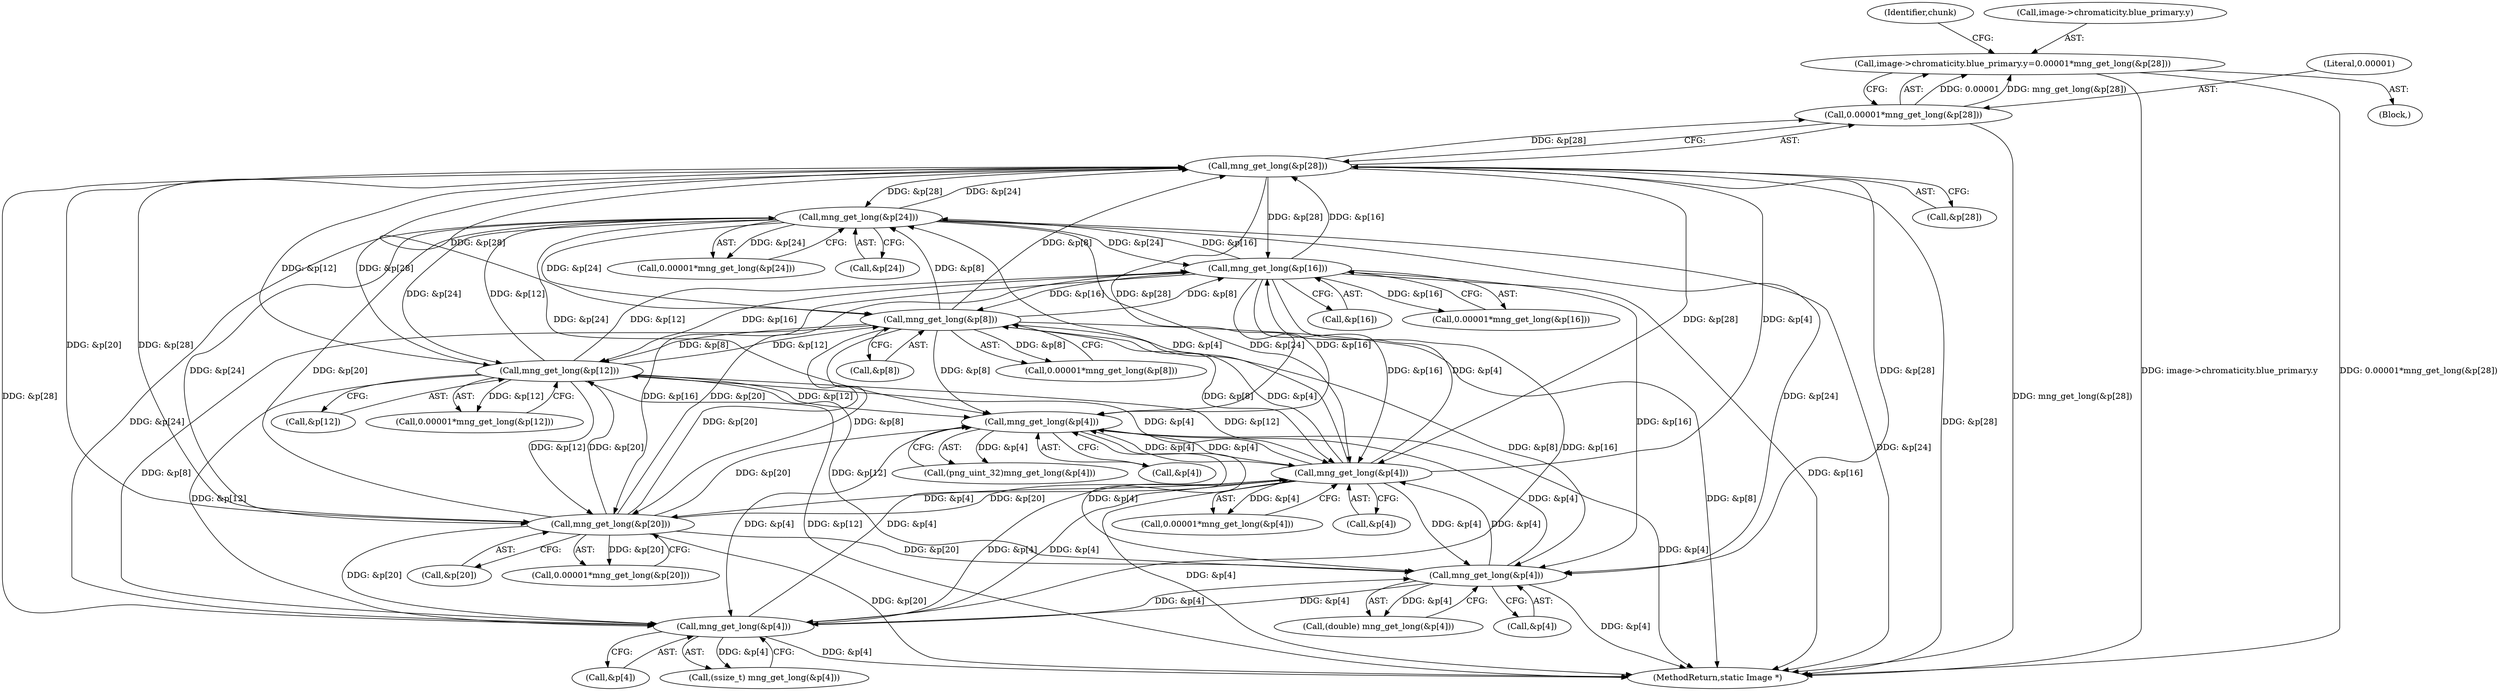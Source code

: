 digraph "0_ImageMagick_76efa969342568841ecf320b5a041685a6d24e0b@pointer" {
"1001384" [label="(Call,image->chromaticity.blue_primary.y=0.00001*mng_get_long(&p[28]))"];
"1001392" [label="(Call,0.00001*mng_get_long(&p[28]))"];
"1001394" [label="(Call,mng_get_long(&p[28]))"];
"1001379" [label="(Call,mng_get_long(&p[24]))"];
"1001349" [label="(Call,mng_get_long(&p[16]))"];
"1001319" [label="(Call,mng_get_long(&p[8]))"];
"1001334" [label="(Call,mng_get_long(&p[12]))"];
"1001364" [label="(Call,mng_get_long(&p[20]))"];
"1001304" [label="(Call,mng_get_long(&p[4]))"];
"1001544" [label="(Call,mng_get_long(&p[4]))"];
"1001610" [label="(Call,mng_get_long(&p[4]))"];
"1000470" [label="(Call,mng_get_long(&p[4]))"];
"1001319" [label="(Call,mng_get_long(&p[8]))"];
"1000468" [label="(Call,(png_uint_32)mng_get_long(&p[4]))"];
"1001335" [label="(Call,&p[12])"];
"1001610" [label="(Call,mng_get_long(&p[4]))"];
"1001350" [label="(Call,&p[16])"];
"1001332" [label="(Call,0.00001*mng_get_long(&p[12]))"];
"1001400" [label="(Identifier,chunk)"];
"1001302" [label="(Call,0.00001*mng_get_long(&p[4]))"];
"1001394" [label="(Call,mng_get_long(&p[28]))"];
"1001392" [label="(Call,0.00001*mng_get_long(&p[28]))"];
"1001362" [label="(Call,0.00001*mng_get_long(&p[20]))"];
"1001317" [label="(Call,0.00001*mng_get_long(&p[8]))"];
"1001305" [label="(Call,&p[4])"];
"1001385" [label="(Call,image->chromaticity.blue_primary.y)"];
"1001379" [label="(Call,mng_get_long(&p[24]))"];
"1001608" [label="(Call,(double) mng_get_long(&p[4]))"];
"1001545" [label="(Call,&p[4])"];
"1001349" [label="(Call,mng_get_long(&p[16]))"];
"1002375" [label="(MethodReturn,static Image *)"];
"1001377" [label="(Call,0.00001*mng_get_long(&p[24]))"];
"1001334" [label="(Call,mng_get_long(&p[12]))"];
"1001365" [label="(Call,&p[20])"];
"1001320" [label="(Call,&p[8])"];
"1001544" [label="(Call,mng_get_long(&p[4]))"];
"1001380" [label="(Call,&p[24])"];
"1001347" [label="(Call,0.00001*mng_get_long(&p[16]))"];
"1000470" [label="(Call,mng_get_long(&p[4]))"];
"1001281" [label="(Block,)"];
"1000471" [label="(Call,&p[4])"];
"1001384" [label="(Call,image->chromaticity.blue_primary.y=0.00001*mng_get_long(&p[28]))"];
"1001304" [label="(Call,mng_get_long(&p[4]))"];
"1001393" [label="(Literal,0.00001)"];
"1001395" [label="(Call,&p[28])"];
"1001542" [label="(Call,(ssize_t) mng_get_long(&p[4]))"];
"1001364" [label="(Call,mng_get_long(&p[20]))"];
"1001611" [label="(Call,&p[4])"];
"1001384" -> "1001281"  [label="AST: "];
"1001384" -> "1001392"  [label="CFG: "];
"1001385" -> "1001384"  [label="AST: "];
"1001392" -> "1001384"  [label="AST: "];
"1001400" -> "1001384"  [label="CFG: "];
"1001384" -> "1002375"  [label="DDG: image->chromaticity.blue_primary.y"];
"1001384" -> "1002375"  [label="DDG: 0.00001*mng_get_long(&p[28])"];
"1001392" -> "1001384"  [label="DDG: 0.00001"];
"1001392" -> "1001384"  [label="DDG: mng_get_long(&p[28])"];
"1001392" -> "1001394"  [label="CFG: "];
"1001393" -> "1001392"  [label="AST: "];
"1001394" -> "1001392"  [label="AST: "];
"1001392" -> "1002375"  [label="DDG: mng_get_long(&p[28])"];
"1001394" -> "1001392"  [label="DDG: &p[28]"];
"1001394" -> "1001395"  [label="CFG: "];
"1001395" -> "1001394"  [label="AST: "];
"1001394" -> "1002375"  [label="DDG: &p[28]"];
"1001394" -> "1000470"  [label="DDG: &p[28]"];
"1001394" -> "1001304"  [label="DDG: &p[28]"];
"1001394" -> "1001319"  [label="DDG: &p[28]"];
"1001394" -> "1001334"  [label="DDG: &p[28]"];
"1001394" -> "1001349"  [label="DDG: &p[28]"];
"1001394" -> "1001364"  [label="DDG: &p[28]"];
"1001394" -> "1001379"  [label="DDG: &p[28]"];
"1001379" -> "1001394"  [label="DDG: &p[24]"];
"1001349" -> "1001394"  [label="DDG: &p[16]"];
"1001319" -> "1001394"  [label="DDG: &p[8]"];
"1001334" -> "1001394"  [label="DDG: &p[12]"];
"1001364" -> "1001394"  [label="DDG: &p[20]"];
"1001304" -> "1001394"  [label="DDG: &p[4]"];
"1001394" -> "1001544"  [label="DDG: &p[28]"];
"1001394" -> "1001610"  [label="DDG: &p[28]"];
"1001379" -> "1001377"  [label="AST: "];
"1001379" -> "1001380"  [label="CFG: "];
"1001380" -> "1001379"  [label="AST: "];
"1001377" -> "1001379"  [label="CFG: "];
"1001379" -> "1002375"  [label="DDG: &p[24]"];
"1001379" -> "1000470"  [label="DDG: &p[24]"];
"1001379" -> "1001304"  [label="DDG: &p[24]"];
"1001379" -> "1001319"  [label="DDG: &p[24]"];
"1001379" -> "1001334"  [label="DDG: &p[24]"];
"1001379" -> "1001349"  [label="DDG: &p[24]"];
"1001379" -> "1001364"  [label="DDG: &p[24]"];
"1001379" -> "1001377"  [label="DDG: &p[24]"];
"1001349" -> "1001379"  [label="DDG: &p[16]"];
"1001319" -> "1001379"  [label="DDG: &p[8]"];
"1001334" -> "1001379"  [label="DDG: &p[12]"];
"1001364" -> "1001379"  [label="DDG: &p[20]"];
"1001304" -> "1001379"  [label="DDG: &p[4]"];
"1001379" -> "1001544"  [label="DDG: &p[24]"];
"1001379" -> "1001610"  [label="DDG: &p[24]"];
"1001349" -> "1001347"  [label="AST: "];
"1001349" -> "1001350"  [label="CFG: "];
"1001350" -> "1001349"  [label="AST: "];
"1001347" -> "1001349"  [label="CFG: "];
"1001349" -> "1002375"  [label="DDG: &p[16]"];
"1001349" -> "1000470"  [label="DDG: &p[16]"];
"1001349" -> "1001304"  [label="DDG: &p[16]"];
"1001349" -> "1001319"  [label="DDG: &p[16]"];
"1001349" -> "1001334"  [label="DDG: &p[16]"];
"1001349" -> "1001347"  [label="DDG: &p[16]"];
"1001319" -> "1001349"  [label="DDG: &p[8]"];
"1001334" -> "1001349"  [label="DDG: &p[12]"];
"1001364" -> "1001349"  [label="DDG: &p[20]"];
"1001304" -> "1001349"  [label="DDG: &p[4]"];
"1001349" -> "1001364"  [label="DDG: &p[16]"];
"1001349" -> "1001544"  [label="DDG: &p[16]"];
"1001349" -> "1001610"  [label="DDG: &p[16]"];
"1001319" -> "1001317"  [label="AST: "];
"1001319" -> "1001320"  [label="CFG: "];
"1001320" -> "1001319"  [label="AST: "];
"1001317" -> "1001319"  [label="CFG: "];
"1001319" -> "1002375"  [label="DDG: &p[8]"];
"1001319" -> "1000470"  [label="DDG: &p[8]"];
"1001319" -> "1001304"  [label="DDG: &p[8]"];
"1001319" -> "1001317"  [label="DDG: &p[8]"];
"1001334" -> "1001319"  [label="DDG: &p[12]"];
"1001364" -> "1001319"  [label="DDG: &p[20]"];
"1001304" -> "1001319"  [label="DDG: &p[4]"];
"1001319" -> "1001334"  [label="DDG: &p[8]"];
"1001319" -> "1001364"  [label="DDG: &p[8]"];
"1001319" -> "1001544"  [label="DDG: &p[8]"];
"1001319" -> "1001610"  [label="DDG: &p[8]"];
"1001334" -> "1001332"  [label="AST: "];
"1001334" -> "1001335"  [label="CFG: "];
"1001335" -> "1001334"  [label="AST: "];
"1001332" -> "1001334"  [label="CFG: "];
"1001334" -> "1002375"  [label="DDG: &p[12]"];
"1001334" -> "1000470"  [label="DDG: &p[12]"];
"1001334" -> "1001304"  [label="DDG: &p[12]"];
"1001334" -> "1001332"  [label="DDG: &p[12]"];
"1001364" -> "1001334"  [label="DDG: &p[20]"];
"1001304" -> "1001334"  [label="DDG: &p[4]"];
"1001334" -> "1001364"  [label="DDG: &p[12]"];
"1001334" -> "1001544"  [label="DDG: &p[12]"];
"1001334" -> "1001610"  [label="DDG: &p[12]"];
"1001364" -> "1001362"  [label="AST: "];
"1001364" -> "1001365"  [label="CFG: "];
"1001365" -> "1001364"  [label="AST: "];
"1001362" -> "1001364"  [label="CFG: "];
"1001364" -> "1002375"  [label="DDG: &p[20]"];
"1001364" -> "1000470"  [label="DDG: &p[20]"];
"1001364" -> "1001304"  [label="DDG: &p[20]"];
"1001364" -> "1001362"  [label="DDG: &p[20]"];
"1001304" -> "1001364"  [label="DDG: &p[4]"];
"1001364" -> "1001544"  [label="DDG: &p[20]"];
"1001364" -> "1001610"  [label="DDG: &p[20]"];
"1001304" -> "1001302"  [label="AST: "];
"1001304" -> "1001305"  [label="CFG: "];
"1001305" -> "1001304"  [label="AST: "];
"1001302" -> "1001304"  [label="CFG: "];
"1001304" -> "1002375"  [label="DDG: &p[4]"];
"1001304" -> "1000470"  [label="DDG: &p[4]"];
"1001304" -> "1001302"  [label="DDG: &p[4]"];
"1001544" -> "1001304"  [label="DDG: &p[4]"];
"1001610" -> "1001304"  [label="DDG: &p[4]"];
"1000470" -> "1001304"  [label="DDG: &p[4]"];
"1001304" -> "1001544"  [label="DDG: &p[4]"];
"1001304" -> "1001610"  [label="DDG: &p[4]"];
"1001544" -> "1001542"  [label="AST: "];
"1001544" -> "1001545"  [label="CFG: "];
"1001545" -> "1001544"  [label="AST: "];
"1001542" -> "1001544"  [label="CFG: "];
"1001544" -> "1002375"  [label="DDG: &p[4]"];
"1001544" -> "1000470"  [label="DDG: &p[4]"];
"1001544" -> "1001542"  [label="DDG: &p[4]"];
"1001610" -> "1001544"  [label="DDG: &p[4]"];
"1000470" -> "1001544"  [label="DDG: &p[4]"];
"1001544" -> "1001610"  [label="DDG: &p[4]"];
"1001610" -> "1001608"  [label="AST: "];
"1001610" -> "1001611"  [label="CFG: "];
"1001611" -> "1001610"  [label="AST: "];
"1001608" -> "1001610"  [label="CFG: "];
"1001610" -> "1002375"  [label="DDG: &p[4]"];
"1001610" -> "1000470"  [label="DDG: &p[4]"];
"1001610" -> "1001608"  [label="DDG: &p[4]"];
"1000470" -> "1001610"  [label="DDG: &p[4]"];
"1000470" -> "1000468"  [label="AST: "];
"1000470" -> "1000471"  [label="CFG: "];
"1000471" -> "1000470"  [label="AST: "];
"1000468" -> "1000470"  [label="CFG: "];
"1000470" -> "1002375"  [label="DDG: &p[4]"];
"1000470" -> "1000468"  [label="DDG: &p[4]"];
}
